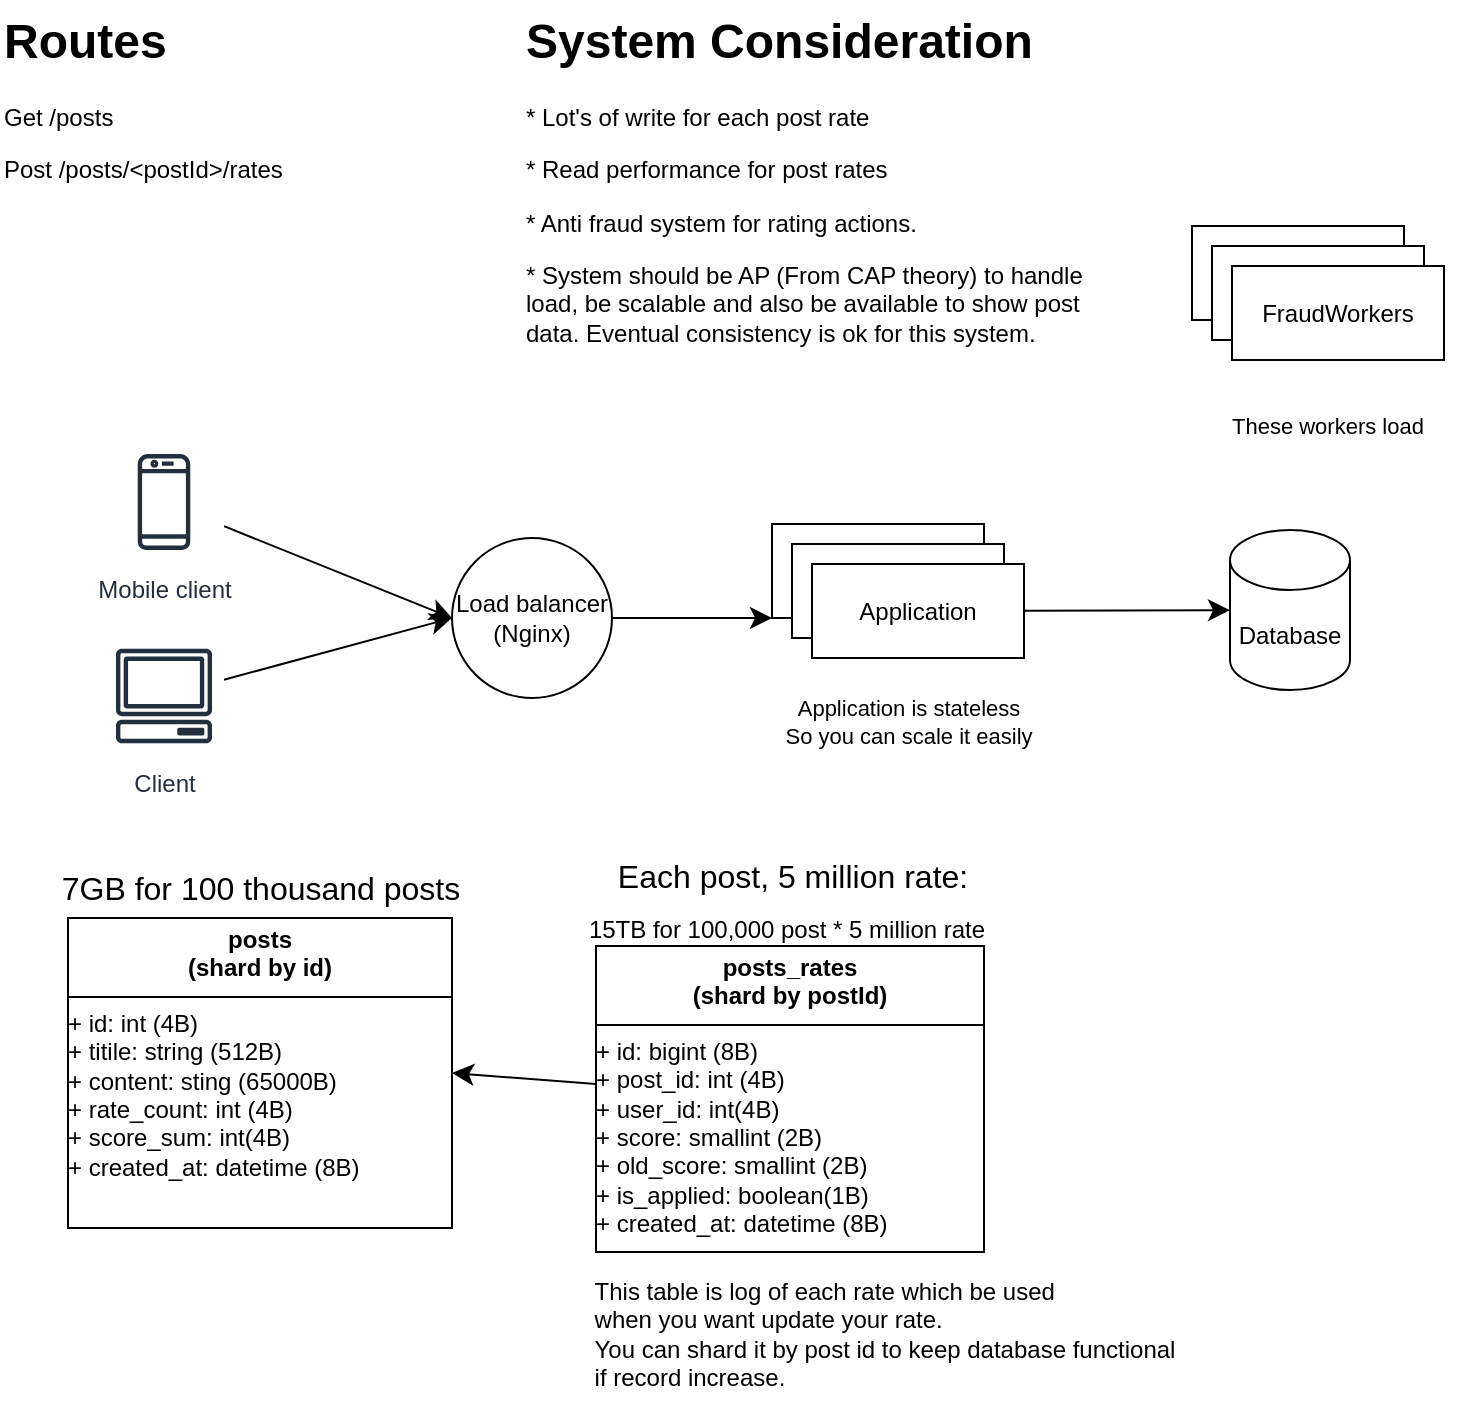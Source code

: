 <mxfile version="24.4.6" type="device">
  <diagram name="Page-1" id="A13zV0KK_G3ZBwLwW0nN">
    <mxGraphModel dx="868" dy="1056" grid="0" gridSize="10" guides="1" tooltips="1" connect="1" arrows="1" fold="1" page="0" pageScale="1" pageWidth="850" pageHeight="1100" math="0" shadow="0">
      <root>
        <mxCell id="0" />
        <mxCell id="1" parent="0" />
        <mxCell id="g95xKWHiburPXzUNhOFQ-1" value="&lt;h1 style=&quot;margin-top: 0px;&quot;&gt;Routes&lt;/h1&gt;&lt;p&gt;Get /posts&lt;/p&gt;&lt;p&gt;Post /posts/&amp;lt;postId&amp;gt;/rates&lt;/p&gt;" style="text;html=1;whiteSpace=wrap;overflow=hidden;rounded=0;" parent="1" vertex="1">
          <mxGeometry x="-32" y="-122" width="180" height="120" as="geometry" />
        </mxCell>
        <mxCell id="g95xKWHiburPXzUNhOFQ-8" style="edgeStyle=none;curved=1;rounded=0;orthogonalLoop=1;jettySize=auto;html=1;entryX=0;entryY=0.5;entryDx=0;entryDy=0;fontSize=12;startSize=8;endSize=8;" parent="1" source="g95xKWHiburPXzUNhOFQ-3" target="g95xKWHiburPXzUNhOFQ-6" edge="1">
          <mxGeometry relative="1" as="geometry" />
        </mxCell>
        <mxCell id="g95xKWHiburPXzUNhOFQ-3" value="Mobile client" style="sketch=0;outlineConnect=0;fontColor=#232F3E;gradientColor=none;strokeColor=#232F3E;fillColor=#ffffff;dashed=0;verticalLabelPosition=bottom;verticalAlign=top;align=center;html=1;fontSize=12;fontStyle=0;aspect=fixed;shape=mxgraph.aws4.resourceIcon;resIcon=mxgraph.aws4.mobile_client;" parent="1" vertex="1">
          <mxGeometry x="20" y="99" width="60" height="60" as="geometry" />
        </mxCell>
        <mxCell id="g95xKWHiburPXzUNhOFQ-7" style="edgeStyle=none;curved=1;rounded=0;orthogonalLoop=1;jettySize=auto;html=1;entryX=0;entryY=0.5;entryDx=0;entryDy=0;fontSize=12;startSize=8;endSize=8;" parent="1" source="g95xKWHiburPXzUNhOFQ-4" target="g95xKWHiburPXzUNhOFQ-6" edge="1">
          <mxGeometry relative="1" as="geometry" />
        </mxCell>
        <mxCell id="g95xKWHiburPXzUNhOFQ-4" value="Client" style="sketch=0;outlineConnect=0;fontColor=#232F3E;gradientColor=none;strokeColor=#232F3E;fillColor=#ffffff;dashed=0;verticalLabelPosition=bottom;verticalAlign=top;align=center;html=1;fontSize=12;fontStyle=0;aspect=fixed;shape=mxgraph.aws4.resourceIcon;resIcon=mxgraph.aws4.client;" parent="1" vertex="1">
          <mxGeometry x="20" y="196" width="60" height="60" as="geometry" />
        </mxCell>
        <mxCell id="g95xKWHiburPXzUNhOFQ-5" value="&lt;h1 style=&quot;margin-top: 0px;&quot;&gt;System Consideration&lt;/h1&gt;&lt;p&gt;* Lot&#39;s of write for each post rate&lt;/p&gt;&lt;p&gt;* Read performance for post rates&lt;/p&gt;&lt;p&gt;* Anti fraud system for rating actions.&lt;br&gt;&lt;/p&gt;&lt;p&gt;* System should be AP (From CAP theory) to handle load, be scalable and also be available to show post data. Eventual consistency is ok for this system.&lt;/p&gt;&lt;p&gt;&lt;br&gt;&lt;/p&gt;" style="text;html=1;whiteSpace=wrap;overflow=hidden;rounded=0;" parent="1" vertex="1">
          <mxGeometry x="229" y="-122" width="302" height="178" as="geometry" />
        </mxCell>
        <mxCell id="g95xKWHiburPXzUNhOFQ-15" style="edgeStyle=none;curved=1;rounded=0;orthogonalLoop=1;jettySize=auto;html=1;entryX=0;entryY=1;entryDx=0;entryDy=0;fontSize=12;startSize=8;endSize=8;" parent="1" source="g95xKWHiburPXzUNhOFQ-6" target="g95xKWHiburPXzUNhOFQ-9" edge="1">
          <mxGeometry relative="1" as="geometry" />
        </mxCell>
        <mxCell id="g95xKWHiburPXzUNhOFQ-6" value="Load balancer&lt;br&gt;(Nginx)" style="ellipse;whiteSpace=wrap;html=1;aspect=fixed;" parent="1" vertex="1">
          <mxGeometry x="194" y="147" width="80" height="80" as="geometry" />
        </mxCell>
        <mxCell id="g95xKWHiburPXzUNhOFQ-14" value="" style="group" parent="1" vertex="1" connectable="0">
          <mxGeometry x="351" y="140" width="142" height="118" as="geometry" />
        </mxCell>
        <mxCell id="g95xKWHiburPXzUNhOFQ-9" value="" style="rounded=0;whiteSpace=wrap;html=1;" parent="g95xKWHiburPXzUNhOFQ-14" vertex="1">
          <mxGeometry x="3" width="106" height="47" as="geometry" />
        </mxCell>
        <mxCell id="g95xKWHiburPXzUNhOFQ-10" value="" style="rounded=0;whiteSpace=wrap;html=1;" parent="g95xKWHiburPXzUNhOFQ-14" vertex="1">
          <mxGeometry x="13" y="10" width="106" height="47" as="geometry" />
        </mxCell>
        <mxCell id="g95xKWHiburPXzUNhOFQ-11" value="Application" style="rounded=0;whiteSpace=wrap;html=1;" parent="g95xKWHiburPXzUNhOFQ-14" vertex="1">
          <mxGeometry x="23" y="20" width="106" height="47" as="geometry" />
        </mxCell>
        <mxCell id="g95xKWHiburPXzUNhOFQ-12" value="Application is stateless&lt;br style=&quot;font-size: 11px;&quot;&gt;So you can scale it easily" style="text;html=1;align=center;verticalAlign=middle;resizable=0;points=[];autosize=1;strokeColor=none;fillColor=none;fontSize=11;" parent="g95xKWHiburPXzUNhOFQ-14" vertex="1">
          <mxGeometry y="80" width="142" height="38" as="geometry" />
        </mxCell>
        <mxCell id="g95xKWHiburPXzUNhOFQ-16" value="Database" style="shape=cylinder3;whiteSpace=wrap;html=1;boundedLbl=1;backgroundOutline=1;size=15;" parent="1" vertex="1">
          <mxGeometry x="583" y="143" width="60" height="80" as="geometry" />
        </mxCell>
        <mxCell id="g95xKWHiburPXzUNhOFQ-17" style="edgeStyle=none;curved=1;rounded=0;orthogonalLoop=1;jettySize=auto;html=1;fontSize=12;startSize=8;endSize=8;" parent="1" source="g95xKWHiburPXzUNhOFQ-11" target="g95xKWHiburPXzUNhOFQ-16" edge="1">
          <mxGeometry relative="1" as="geometry" />
        </mxCell>
        <mxCell id="g95xKWHiburPXzUNhOFQ-22" value="&lt;p style=&quot;margin:0px;margin-top:4px;text-align:center;&quot;&gt;&lt;b&gt;posts&lt;br&gt;(shard by id)&lt;/b&gt;&lt;/p&gt;&lt;hr size=&quot;1&quot; style=&quot;border-style:solid;&quot;&gt;&lt;div style=&quot;height:2px;&quot;&gt;+ id: int (4B)&lt;br&gt;+ titile: string (512B)&lt;br&gt;+ content: sting (65000B)&lt;br&gt;+ rate_count: int (4B)&lt;br&gt;+ score_sum: int(4B)&lt;br&gt;+ created_at: datetime (8B)&lt;br&gt;&lt;/div&gt;&lt;div style=&quot;height:2px;&quot;&gt;&lt;br&gt;&lt;br&gt;&lt;br&gt;&lt;br&gt;&lt;/div&gt;" style="verticalAlign=top;align=left;overflow=fill;html=1;whiteSpace=wrap;" parent="1" vertex="1">
          <mxGeometry x="2" y="337" width="192" height="155" as="geometry" />
        </mxCell>
        <mxCell id="g95xKWHiburPXzUNhOFQ-26" style="edgeStyle=none;curved=1;rounded=0;orthogonalLoop=1;jettySize=auto;html=1;entryX=1;entryY=0.5;entryDx=0;entryDy=0;fontSize=12;startSize=8;endSize=8;" parent="1" source="g95xKWHiburPXzUNhOFQ-24" target="g95xKWHiburPXzUNhOFQ-22" edge="1">
          <mxGeometry relative="1" as="geometry" />
        </mxCell>
        <mxCell id="g95xKWHiburPXzUNhOFQ-24" value="&lt;p style=&quot;margin:0px;margin-top:4px;text-align:center;&quot;&gt;&lt;b&gt;posts_rates&lt;br&gt;(shard by postId)&lt;/b&gt;&lt;/p&gt;&lt;hr size=&quot;1&quot; style=&quot;border-style:solid;&quot;&gt;&lt;div style=&quot;height:2px;&quot;&gt;+ id: bigint (8B)&lt;br&gt;+ post_id: int (4B)&lt;br&gt;+ user_id: int(4B)&lt;br&gt;+ score: smallint (2B)&lt;br&gt;+ old_score: smallint (2B)&lt;br&gt;+ is_applied: boolean(1B)&lt;br&gt;&lt;div style=&quot;height: 2px;&quot;&gt;+ created_at: datetime (8B)&lt;br&gt;&lt;/div&gt;&lt;div&gt;&lt;br&gt;&lt;/div&gt;&lt;/div&gt;" style="verticalAlign=top;align=left;overflow=fill;html=1;whiteSpace=wrap;" parent="1" vertex="1">
          <mxGeometry x="266" y="351" width="194" height="153" as="geometry" />
        </mxCell>
        <mxCell id="g95xKWHiburPXzUNhOFQ-27" value="7GB for 100 thousand posts" style="text;html=1;align=center;verticalAlign=middle;resizable=0;points=[];autosize=1;strokeColor=none;fillColor=none;fontSize=16;" parent="1" vertex="1">
          <mxGeometry x="-11" y="306" width="217" height="31" as="geometry" />
        </mxCell>
        <mxCell id="g95xKWHiburPXzUNhOFQ-29" value="Each post, 5 million rate:&lt;div&gt;&lt;br&gt;&lt;/div&gt;" style="text;html=1;align=center;verticalAlign=middle;resizable=0;points=[];autosize=1;strokeColor=none;fillColor=none;fontSize=16;" parent="1" vertex="1">
          <mxGeometry x="267" y="301" width="193" height="50" as="geometry" />
        </mxCell>
        <mxCell id="g95xKWHiburPXzUNhOFQ-30" value="&lt;div&gt;&lt;font style=&quot;font-size: 12px;&quot;&gt;15TB for 100,000 post * 5 million rate&lt;/font&gt;&lt;/div&gt;" style="text;html=1;align=center;verticalAlign=middle;resizable=0;points=[];autosize=1;strokeColor=none;fillColor=none;fontSize=16;" parent="1" vertex="1">
          <mxGeometry x="253" y="325" width="216" height="31" as="geometry" />
        </mxCell>
        <mxCell id="g95xKWHiburPXzUNhOFQ-31" value="&lt;div style=&quot;text-align: left; font-size: 12px;&quot;&gt;&lt;span style=&quot;background-color: initial;&quot;&gt;This table is log of each rate which be used&lt;br&gt;when you want update your rate.&lt;br&gt;&lt;/span&gt;You can shard it by post id to keep database functional&lt;br&gt;if record increase.&lt;br&gt;&lt;/div&gt;" style="text;html=1;align=center;verticalAlign=middle;resizable=0;points=[];autosize=1;strokeColor=none;fillColor=none;fontSize=16;" parent="1" vertex="1">
          <mxGeometry x="256" y="510" width="308" height="70" as="geometry" />
        </mxCell>
        <mxCell id="OkIYj3103qbB7PWcmSPV-1" value="" style="group" vertex="1" connectable="0" parent="1">
          <mxGeometry x="561" y="-9" width="142" height="118" as="geometry" />
        </mxCell>
        <mxCell id="OkIYj3103qbB7PWcmSPV-2" value="" style="rounded=0;whiteSpace=wrap;html=1;" vertex="1" parent="OkIYj3103qbB7PWcmSPV-1">
          <mxGeometry x="3" width="106" height="47" as="geometry" />
        </mxCell>
        <mxCell id="OkIYj3103qbB7PWcmSPV-3" value="" style="rounded=0;whiteSpace=wrap;html=1;" vertex="1" parent="OkIYj3103qbB7PWcmSPV-1">
          <mxGeometry x="13" y="10" width="106" height="47" as="geometry" />
        </mxCell>
        <mxCell id="OkIYj3103qbB7PWcmSPV-4" value="FraudWorkers" style="rounded=0;whiteSpace=wrap;html=1;" vertex="1" parent="OkIYj3103qbB7PWcmSPV-1">
          <mxGeometry x="23" y="20" width="106" height="47" as="geometry" />
        </mxCell>
        <mxCell id="OkIYj3103qbB7PWcmSPV-5" value="These workers load&amp;nbsp;" style="text;html=1;align=center;verticalAlign=middle;resizable=0;points=[];autosize=1;strokeColor=none;fillColor=none;fontSize=11;" vertex="1" parent="OkIYj3103qbB7PWcmSPV-1">
          <mxGeometry x="13" y="87" width="117" height="25" as="geometry" />
        </mxCell>
      </root>
    </mxGraphModel>
  </diagram>
</mxfile>

